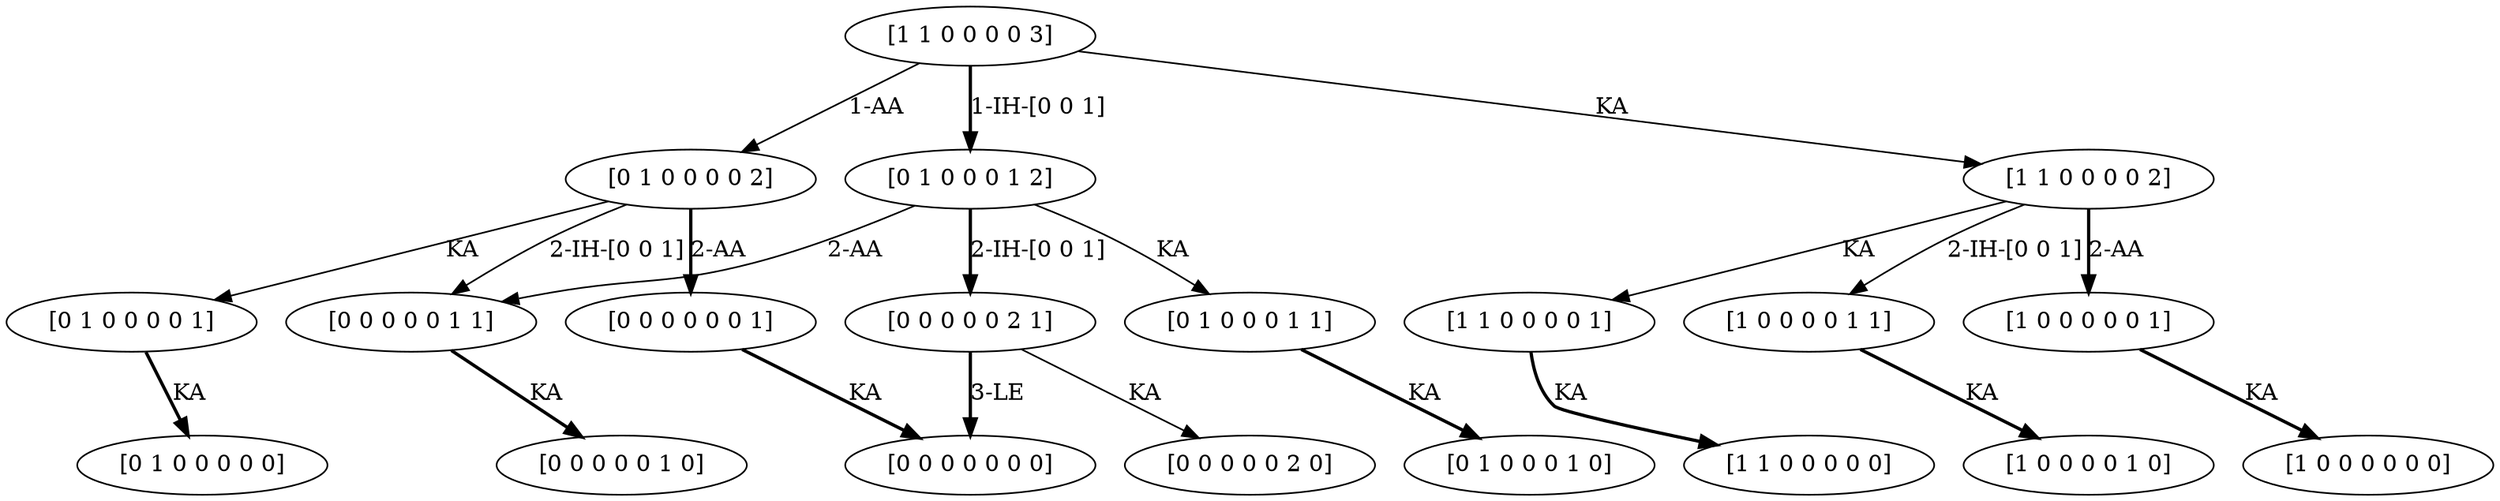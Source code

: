 digraph  {
	node [label="\N"];
	32	 [capacity="[0 1 0]",
		label="[0 1 0 0 0 0 0]",
		stock="[0 0 0]",
		time=0,
		value=0.0];
	33	 [capacity="[0 1 0]",
		label="[0 1 0 0 0 0 1]",
		stock="[0 0 0]",
		time=1,
		value=0.0];
	33 -> 32 [key=0,
	goal="[0 1 0 0 0 0 0]",
	label=KA,
	modus=KA,
	not_best_politic=False,
	revenue=0,
	style=bold,
	time=1,
	weight=0.0,
	weight_goal=0.0];
34 [capacity="[0 1 0]",
	label="[0 1 0 0 0 0 2]",
	stock="[0 0 0]",
	time=2,
	value=180.0];
34 -> 33 [key=0,
goal="[0 1 0 0 0 0 1]",
label=KA,
modus=KA,
not_best_politic=True,
revenue=0,
time=2,
weight=0.0,
weight_goal=0.0];
45 [capacity="[0 0 0]",
label="[0 0 0 0 0 0 1]",
stock="[0 0 0]",
time=1,
value=0.0];
34 -> 45 [key=2,
goal="[0 0 0 0 0 0 1]",
label="2-AA",
modus=AA,
not_best_politic=False,
revenue=200,
style=bold,
time=2,
weight=200.0,
weight_goal=0.0];
41 [capacity="[0 0 0]",
label="[0 0 0 0 0 1 1]",
stock="[0 0 1]",
time=1,
value=0.0];
34 -> 41 [key=2,
goal="[0 0 0 0 0 1 1]",
label="2-IH-[0 0 1]",
modus="IH[0 0 1]",
not_best_politic=True,
revenue=0,
time=2,
weight=0.0,
weight_goal=0.0];
36 [capacity="[0 0 0]",
label="[0 0 0 0 0 2 0]",
stock="[0 0 2]",
time=0,
value=0.0];
37 [capacity="[0 0 0]",
label="[0 0 0 0 0 2 1]",
stock="[0 0 2]",
time=1,
value=4500.0];
37 -> 36 [key=0,
goal="[0 0 0 0 0 2 0]",
label=KA,
modus=KA,
not_best_politic=True,
revenue=0,
time=1,
weight=0.0,
weight_goal=0.0];
44 [capacity="[0 0 0]",
label="[0 0 0 0 0 0 0]",
stock="[0 0 0]",
time=0,
value=0.0];
37 -> 44 [key=3,
goal="[0 0 0 0 0 0 0]",
label="3-LE",
modus=LE,
not_best_politic=False,
revenue=5000,
style=bold,
time=1,
weight=5000.0,
weight_goal=0.0];
8 [capacity="[1 1 0]",
label="[1 1 0 0 0 0 0]",
stock="[0 0 0]",
time=0,
value=0.0];
9 [capacity="[1 1 0]",
label="[1 1 0 0 0 0 1]",
stock="[0 0 0]",
time=1,
value=0.0];
9 -> 8 [key=0,
goal="[1 1 0 0 0 0 0]",
label=KA,
modus=KA,
not_best_politic=False,
revenue=0,
style=bold,
time=1,
weight=0.0,
weight_goal=0.0];
10 [capacity="[1 1 0]",
label="[1 1 0 0 0 0 2]",
stock="[0 0 0]",
time=2,
value=180.0];
10 -> 9 [key=0,
goal="[1 1 0 0 0 0 1]",
label=KA,
modus=KA,
not_best_politic=True,
revenue=0,
time=2,
weight=0.0,
weight_goal=0.0];
17 [capacity="[1 0 0]",
label="[1 0 0 0 0 1 1]",
stock="[0 0 1]",
time=1,
value=0.0];
10 -> 17 [key=2,
goal="[1 0 0 0 0 1 1]",
label="2-IH-[0 0 1]",
modus="IH[0 0 1]",
not_best_politic=True,
revenue=0,
time=2,
weight=0.0,
weight_goal=0.0];
21 [capacity="[1 0 0]",
label="[1 0 0 0 0 0 1]",
stock="[0 0 0]",
time=1,
value=0.0];
10 -> 21 [key=2,
goal="[1 0 0 0 0 0 1]",
label="2-AA",
modus=AA,
not_best_politic=False,
revenue=200,
style=bold,
time=2,
weight=200.0,
weight_goal=0.0];
11 [capacity="[1 1 0]",
label="[1 1 0 0 0 0 3]",
stock="[0 0 0]",
time=3,
value=3914.0];
11 -> 34 [key=1,
goal="[0 1 0 0 0 0 2]",
label="1-AA",
modus=AA,
not_best_politic=True,
revenue=100,
time=3,
weight=100.0,
weight_goal=180.0];
11 -> 10 [key=0,
goal="[1 1 0 0 0 0 2]",
label=KA,
modus=KA,
not_best_politic=True,
revenue=0,
time=3,
weight=0.0,
weight_goal=180.0];
30 [capacity="[0 1 0]",
label="[0 1 0 0 0 1 2]",
stock="[0 0 1]",
time=2,
value=4230.0];
11 -> 30 [key=1,
goal="[0 1 0 0 0 1 2]",
label="1-IH-[0 0 1]",
modus="IH[0 0 1]",
not_best_politic=False,
revenue=0,
style=bold,
time=3,
weight=4050.0,
weight_goal=4230.0];
45 -> 44 [key=0,
goal="[0 0 0 0 0 0 0]",
label=KA,
modus=KA,
not_best_politic=False,
revenue=0,
style=bold,
time=1,
weight=0.0,
weight_goal=0.0];
16 [capacity="[1 0 0]",
label="[1 0 0 0 0 1 0]",
stock="[0 0 1]",
time=0,
value=0.0];
17 -> 16 [key=0,
goal="[1 0 0 0 0 1 0]",
label=KA,
modus=KA,
not_best_politic=False,
revenue=0,
style=bold,
time=1,
weight=0.0,
weight_goal=0.0];
20 [capacity="[1 0 0]",
label="[1 0 0 0 0 0 0]",
stock="[0 0 0]",
time=0,
value=0.0];
21 -> 20 [key=0,
goal="[1 0 0 0 0 0 0]",
label=KA,
modus=KA,
not_best_politic=False,
revenue=0,
style=bold,
time=1,
weight=0.0,
weight_goal=0.0];
40 [capacity="[0 0 0]",
label="[0 0 0 0 0 1 0]",
stock="[0 0 1]",
time=0,
value=0.0];
41 -> 40 [key=0,
goal="[0 0 0 0 0 1 0]",
label=KA,
modus=KA,
not_best_politic=False,
revenue=0,
style=bold,
time=1,
weight=0.0,
weight_goal=0.0];
28 [capacity="[0 1 0]",
label="[0 1 0 0 0 1 0]",
stock="[0 0 1]",
time=0,
value=0.0];
29 [capacity="[0 1 0]",
label="[0 1 0 0 0 1 1]",
stock="[0 0 1]",
time=1,
value=0.0];
29 -> 28 [key=0,
goal="[0 1 0 0 0 1 0]",
label=KA,
modus=KA,
not_best_politic=False,
revenue=0,
style=bold,
time=1,
weight=0.0,
weight_goal=0.0];
30 -> 37 [key=2,
goal="[0 0 0 0 0 2 1]",
label="2-IH-[0 0 1]",
modus="IH[0 0 1]",
not_best_politic=False,
revenue=0,
style=bold,
time=2,
weight=4500.0,
weight_goal=4500.0];
30 -> 41 [key=2,
goal="[0 0 0 0 0 1 1]",
label="2-AA",
modus=AA,
not_best_politic=True,
revenue=200,
time=2,
weight=200.0,
weight_goal=0.0];
30 -> 29 [key=0,
goal="[0 1 0 0 0 1 1]",
label=KA,
modus=KA,
not_best_politic=True,
revenue=0,
time=2,
weight=0.0,
weight_goal=0.0];
}

